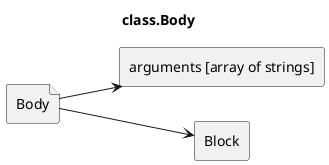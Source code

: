 @startuml
left to right direction
title class.Body

file Body
rectangle "arguments [array of strings]" as arguments
rectangle Block

Body-->arguments
Body-->Block
@enduml
